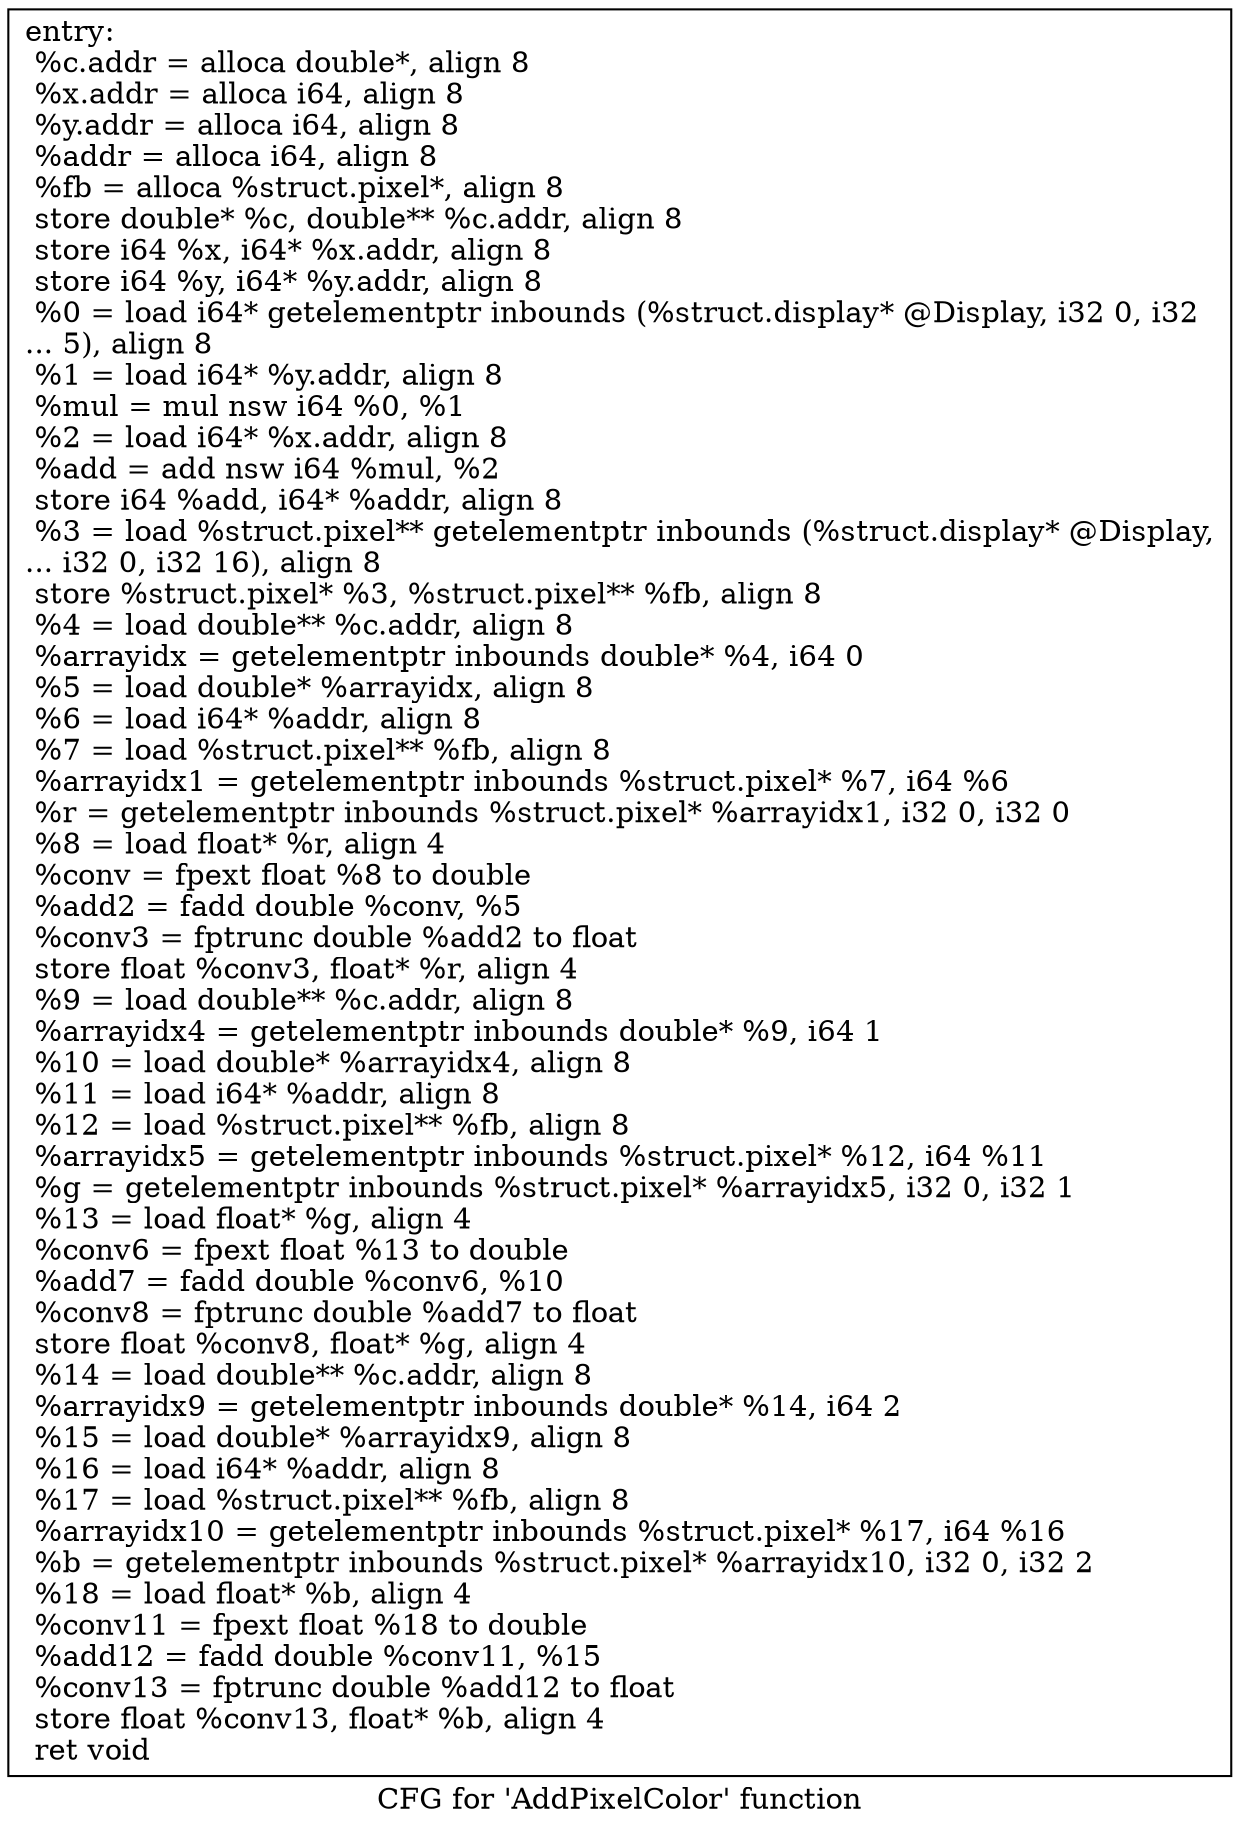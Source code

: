 digraph "CFG for 'AddPixelColor' function" {
	label="CFG for 'AddPixelColor' function";

	Node0x5f40160 [shape=record,label="{entry:\l  %c.addr = alloca double*, align 8\l  %x.addr = alloca i64, align 8\l  %y.addr = alloca i64, align 8\l  %addr = alloca i64, align 8\l  %fb = alloca %struct.pixel*, align 8\l  store double* %c, double** %c.addr, align 8\l  store i64 %x, i64* %x.addr, align 8\l  store i64 %y, i64* %y.addr, align 8\l  %0 = load i64* getelementptr inbounds (%struct.display* @Display, i32 0, i32\l... 5), align 8\l  %1 = load i64* %y.addr, align 8\l  %mul = mul nsw i64 %0, %1\l  %2 = load i64* %x.addr, align 8\l  %add = add nsw i64 %mul, %2\l  store i64 %add, i64* %addr, align 8\l  %3 = load %struct.pixel** getelementptr inbounds (%struct.display* @Display,\l... i32 0, i32 16), align 8\l  store %struct.pixel* %3, %struct.pixel** %fb, align 8\l  %4 = load double** %c.addr, align 8\l  %arrayidx = getelementptr inbounds double* %4, i64 0\l  %5 = load double* %arrayidx, align 8\l  %6 = load i64* %addr, align 8\l  %7 = load %struct.pixel** %fb, align 8\l  %arrayidx1 = getelementptr inbounds %struct.pixel* %7, i64 %6\l  %r = getelementptr inbounds %struct.pixel* %arrayidx1, i32 0, i32 0\l  %8 = load float* %r, align 4\l  %conv = fpext float %8 to double\l  %add2 = fadd double %conv, %5\l  %conv3 = fptrunc double %add2 to float\l  store float %conv3, float* %r, align 4\l  %9 = load double** %c.addr, align 8\l  %arrayidx4 = getelementptr inbounds double* %9, i64 1\l  %10 = load double* %arrayidx4, align 8\l  %11 = load i64* %addr, align 8\l  %12 = load %struct.pixel** %fb, align 8\l  %arrayidx5 = getelementptr inbounds %struct.pixel* %12, i64 %11\l  %g = getelementptr inbounds %struct.pixel* %arrayidx5, i32 0, i32 1\l  %13 = load float* %g, align 4\l  %conv6 = fpext float %13 to double\l  %add7 = fadd double %conv6, %10\l  %conv8 = fptrunc double %add7 to float\l  store float %conv8, float* %g, align 4\l  %14 = load double** %c.addr, align 8\l  %arrayidx9 = getelementptr inbounds double* %14, i64 2\l  %15 = load double* %arrayidx9, align 8\l  %16 = load i64* %addr, align 8\l  %17 = load %struct.pixel** %fb, align 8\l  %arrayidx10 = getelementptr inbounds %struct.pixel* %17, i64 %16\l  %b = getelementptr inbounds %struct.pixel* %arrayidx10, i32 0, i32 2\l  %18 = load float* %b, align 4\l  %conv11 = fpext float %18 to double\l  %add12 = fadd double %conv11, %15\l  %conv13 = fptrunc double %add12 to float\l  store float %conv13, float* %b, align 4\l  ret void\l}"];
}
